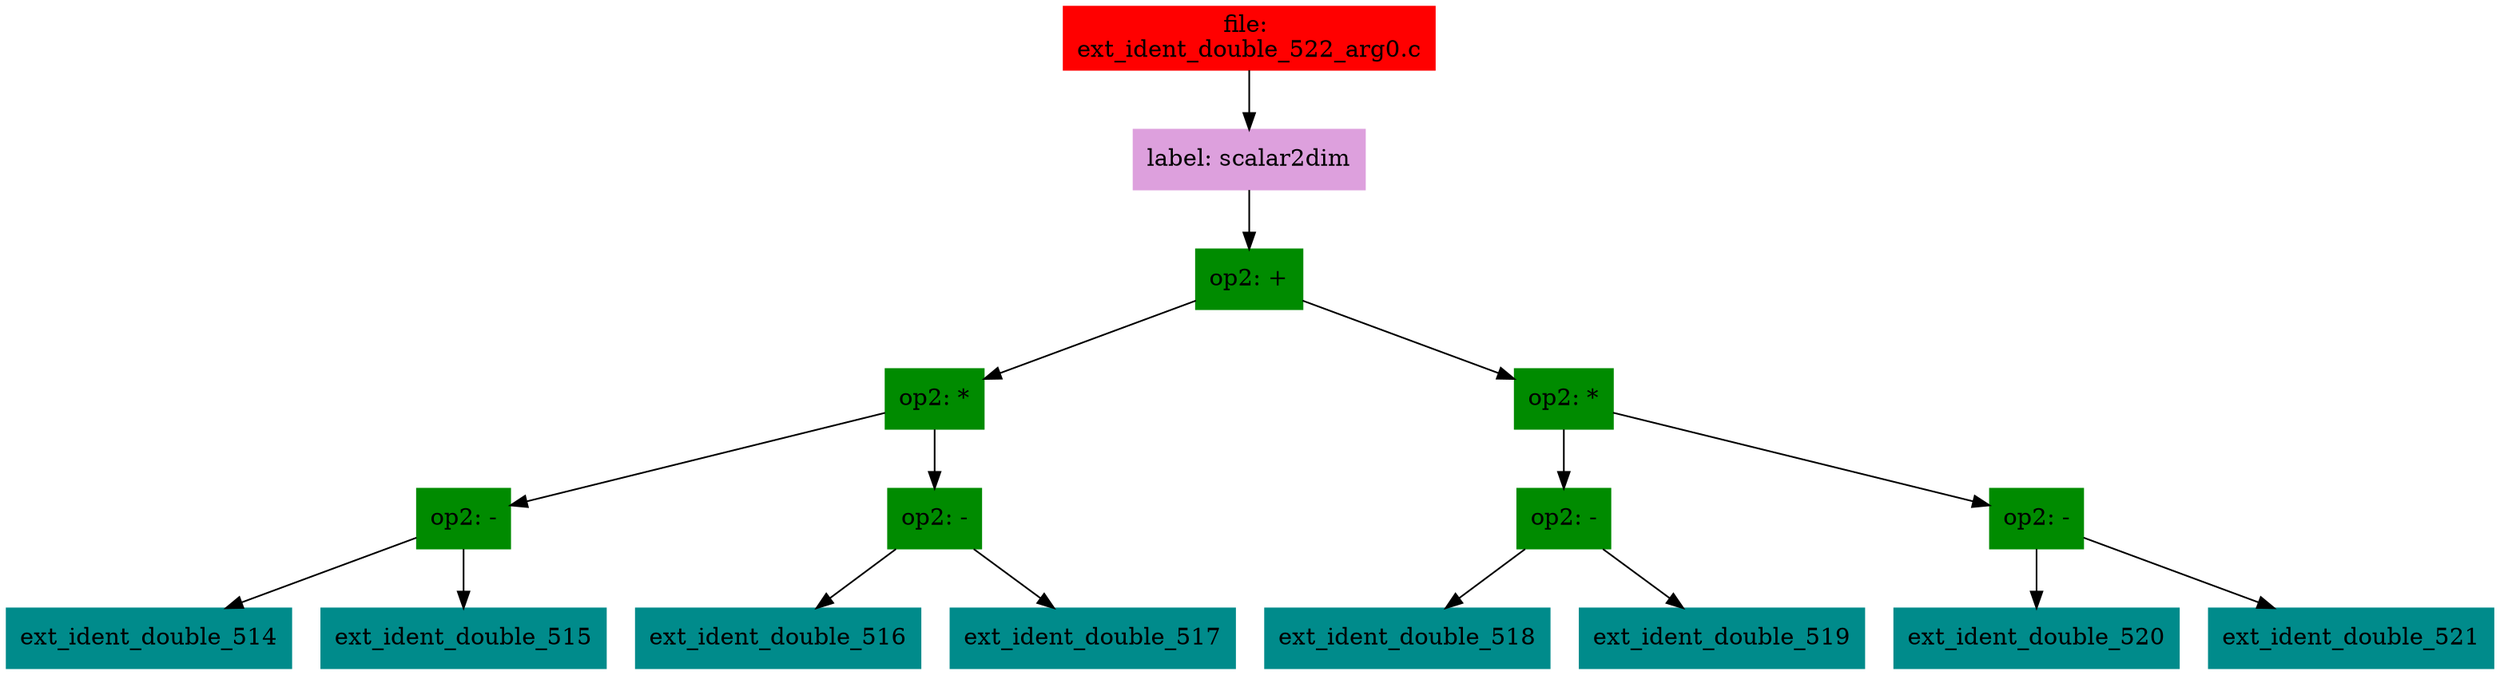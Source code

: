 digraph G {
node [shape=box]

0 [label="file: 
ext_ident_double_522_arg0.c",color=red, style=filled]
1 [label="label: scalar2dim",color=plum, style=filled]
0 -> 1
2 [label="op2: +",color=green4, style=filled]
1 -> 2
3 [label="op2: *",color=green4, style=filled]
2 -> 3
4 [label="op2: -",color=green4, style=filled]
3 -> 4
5 [label="ext_ident_double_514",color=cyan4, style=filled]
4 -> 5
10 [label="ext_ident_double_515",color=cyan4, style=filled]
4 -> 10
15 [label="op2: -",color=green4, style=filled]
3 -> 15
16 [label="ext_ident_double_516",color=cyan4, style=filled]
15 -> 16
21 [label="ext_ident_double_517",color=cyan4, style=filled]
15 -> 21
26 [label="op2: *",color=green4, style=filled]
2 -> 26
27 [label="op2: -",color=green4, style=filled]
26 -> 27
28 [label="ext_ident_double_518",color=cyan4, style=filled]
27 -> 28
33 [label="ext_ident_double_519",color=cyan4, style=filled]
27 -> 33
38 [label="op2: -",color=green4, style=filled]
26 -> 38
39 [label="ext_ident_double_520",color=cyan4, style=filled]
38 -> 39
44 [label="ext_ident_double_521",color=cyan4, style=filled]
38 -> 44


}

